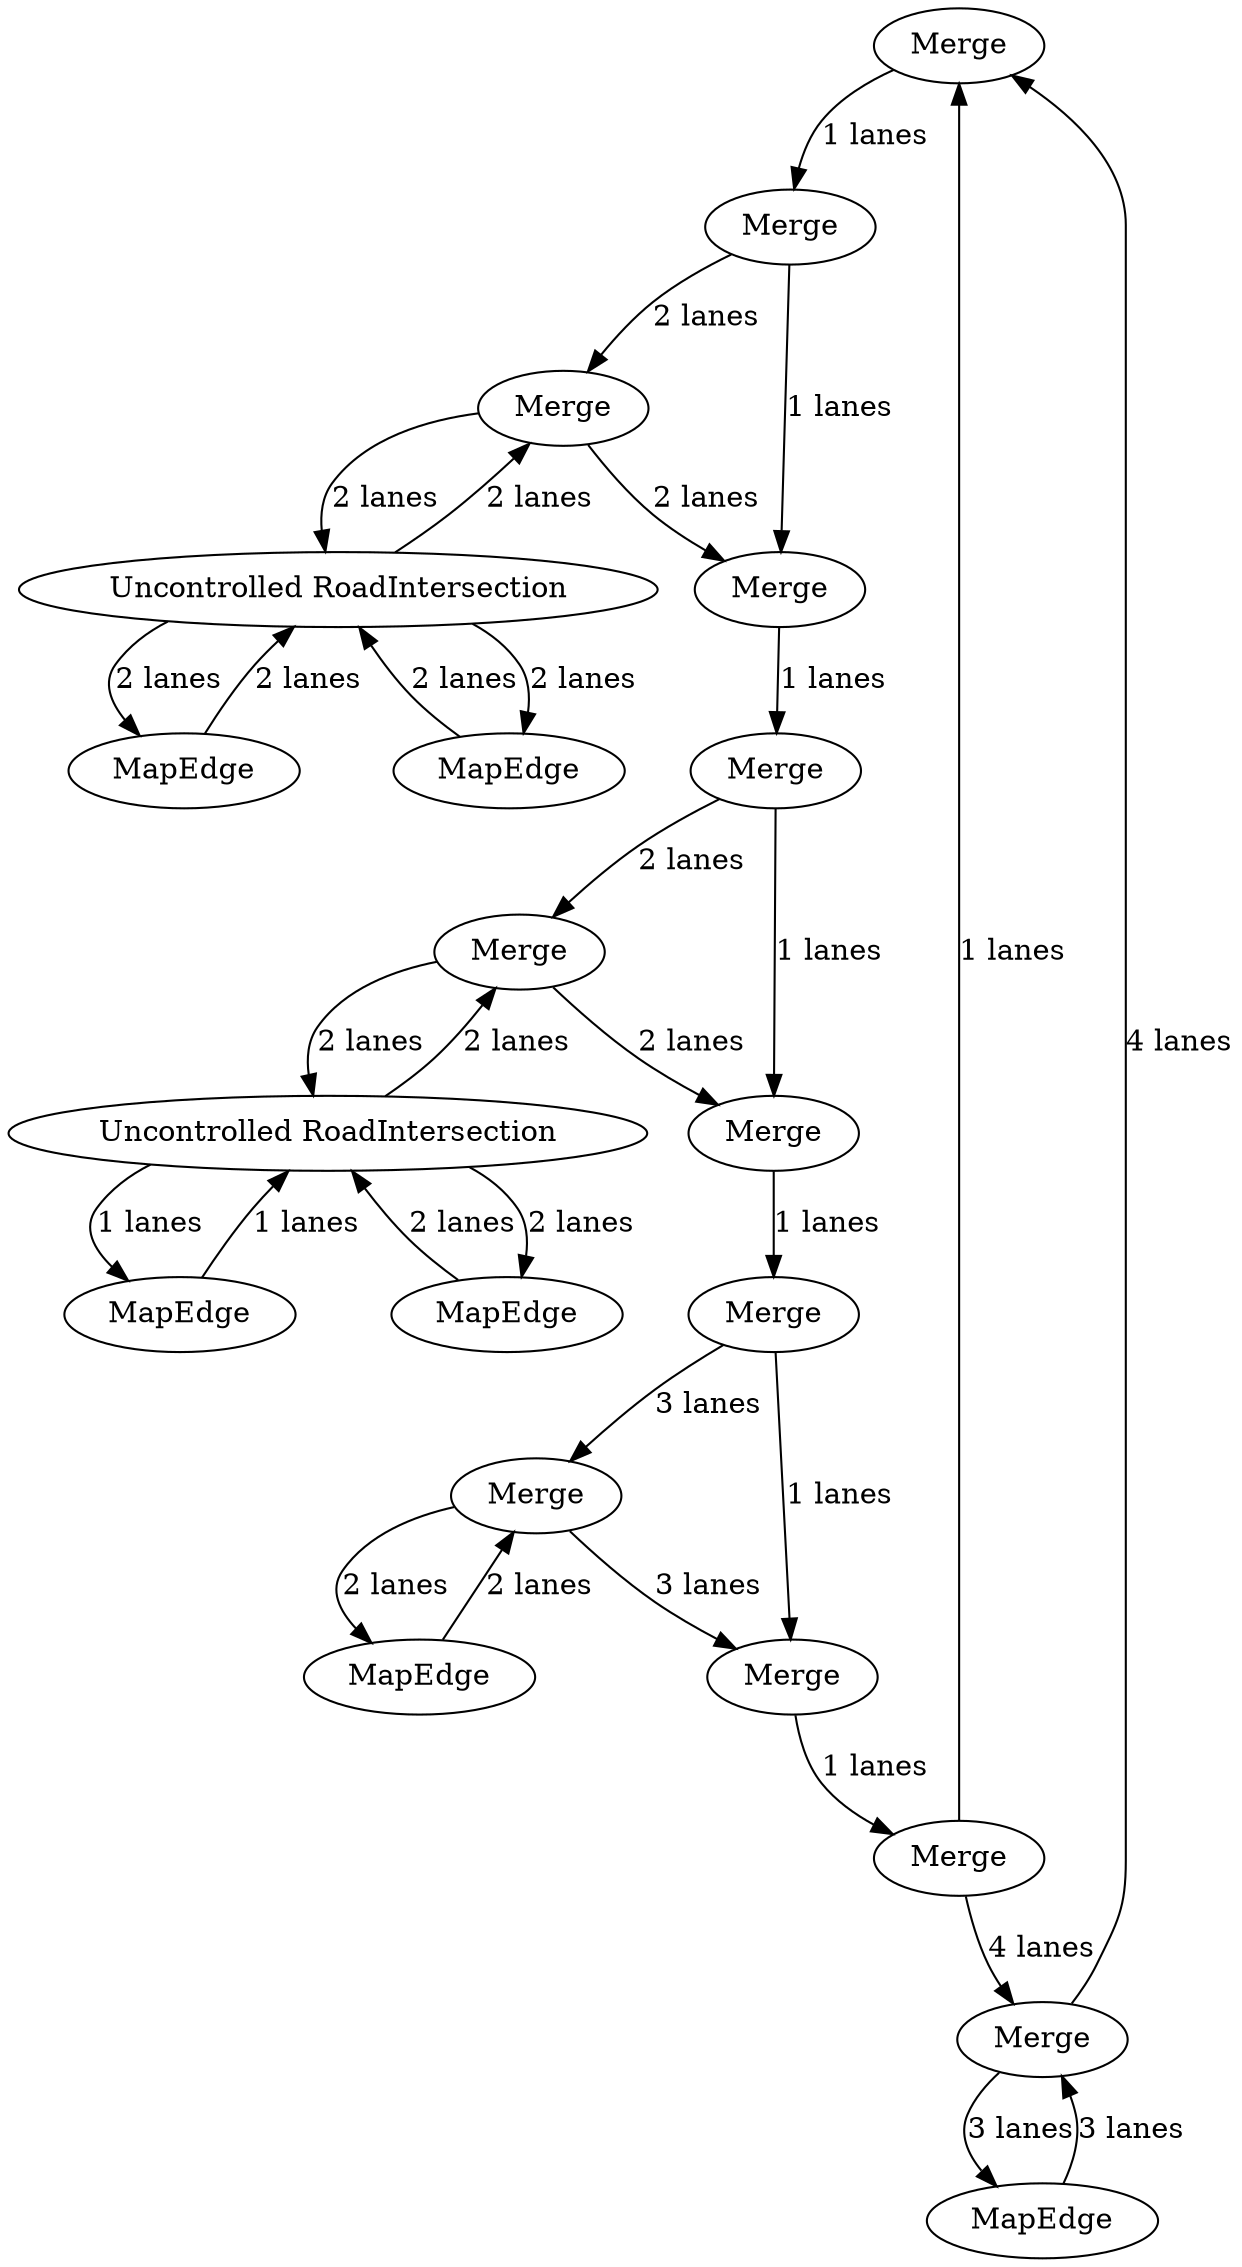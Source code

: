 digraph {
    0 [ label = "Merge" ]
    1 [ label = "MapEdge" ]
    2 [ label = "Merge" ]
    3 [ label = "MapEdge" ]
    4 [ label = "Merge" ]
    5 [ label = "Uncontrolled RoadIntersection" ]
    6 [ label = "MapEdge" ]
    7 [ label = "Merge" ]
    8 [ label = "MapEdge" ]
    9 [ label = "Uncontrolled RoadIntersection" ]
    10 [ label = "Merge" ]
    11 [ label = "MapEdge" ]
    12 [ label = "MapEdge" ]
    13 [ label = "Merge" ]
    14 [ label = "Merge" ]
    15 [ label = "Merge" ]
    16 [ label = "Merge" ]
    17 [ label = "Merge" ]
    18 [ label = "Merge" ]
    19 [ label = "Merge" ]
    10 -> 0 [ label = "4 lanes" ]
    1 -> 9 [ label = "2 lanes" ]
    9 -> 1 [ label = "2 lanes" ]
    9 -> 2 [ label = "2 lanes" ]
    2 -> 9 [ label = "2 lanes" ]
    3 -> 5 [ label = "2 lanes" ]
    5 -> 3 [ label = "2 lanes" ]
    5 -> 4 [ label = "2 lanes" ]
    4 -> 5 [ label = "2 lanes" ]
    5 -> 6 [ label = "1 lanes" ]
    6 -> 5 [ label = "1 lanes" ]
    7 -> 8 [ label = "2 lanes" ]
    8 -> 7 [ label = "2 lanes" ]
    19 -> 15 [ label = "1 lanes" ]
    15 -> 18 [ label = "1 lanes" ]
    18 -> 14 [ label = "1 lanes" ]
    14 -> 17 [ label = "1 lanes" ]
    17 -> 16 [ label = "1 lanes" ]
    16 -> 13 [ label = "1 lanes" ]
    13 -> 0 [ label = "1 lanes" ]
    0 -> 19 [ label = "1 lanes" ]
    12 -> 9 [ label = "2 lanes" ]
    9 -> 12 [ label = "2 lanes" ]
    10 -> 11 [ label = "3 lanes" ]
    11 -> 10 [ label = "3 lanes" ]
    13 -> 10 [ label = "4 lanes" ]
    4 -> 14 [ label = "2 lanes" ]
    2 -> 15 [ label = "2 lanes" ]
    7 -> 16 [ label = "3 lanes" ]
    17 -> 7 [ label = "3 lanes" ]
    18 -> 4 [ label = "2 lanes" ]
    19 -> 2 [ label = "2 lanes" ]
}
